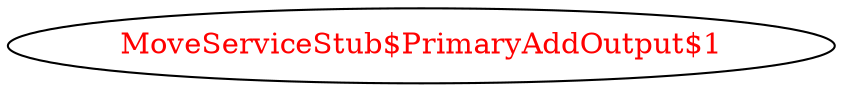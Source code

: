digraph dependencyGraph {
 concentrate=true;
 ranksep="2.0";
 rankdir="LR"; 
 splines="ortho";
"MoveServiceStub$PrimaryAddOutput$1" [fontcolor="red"];
}